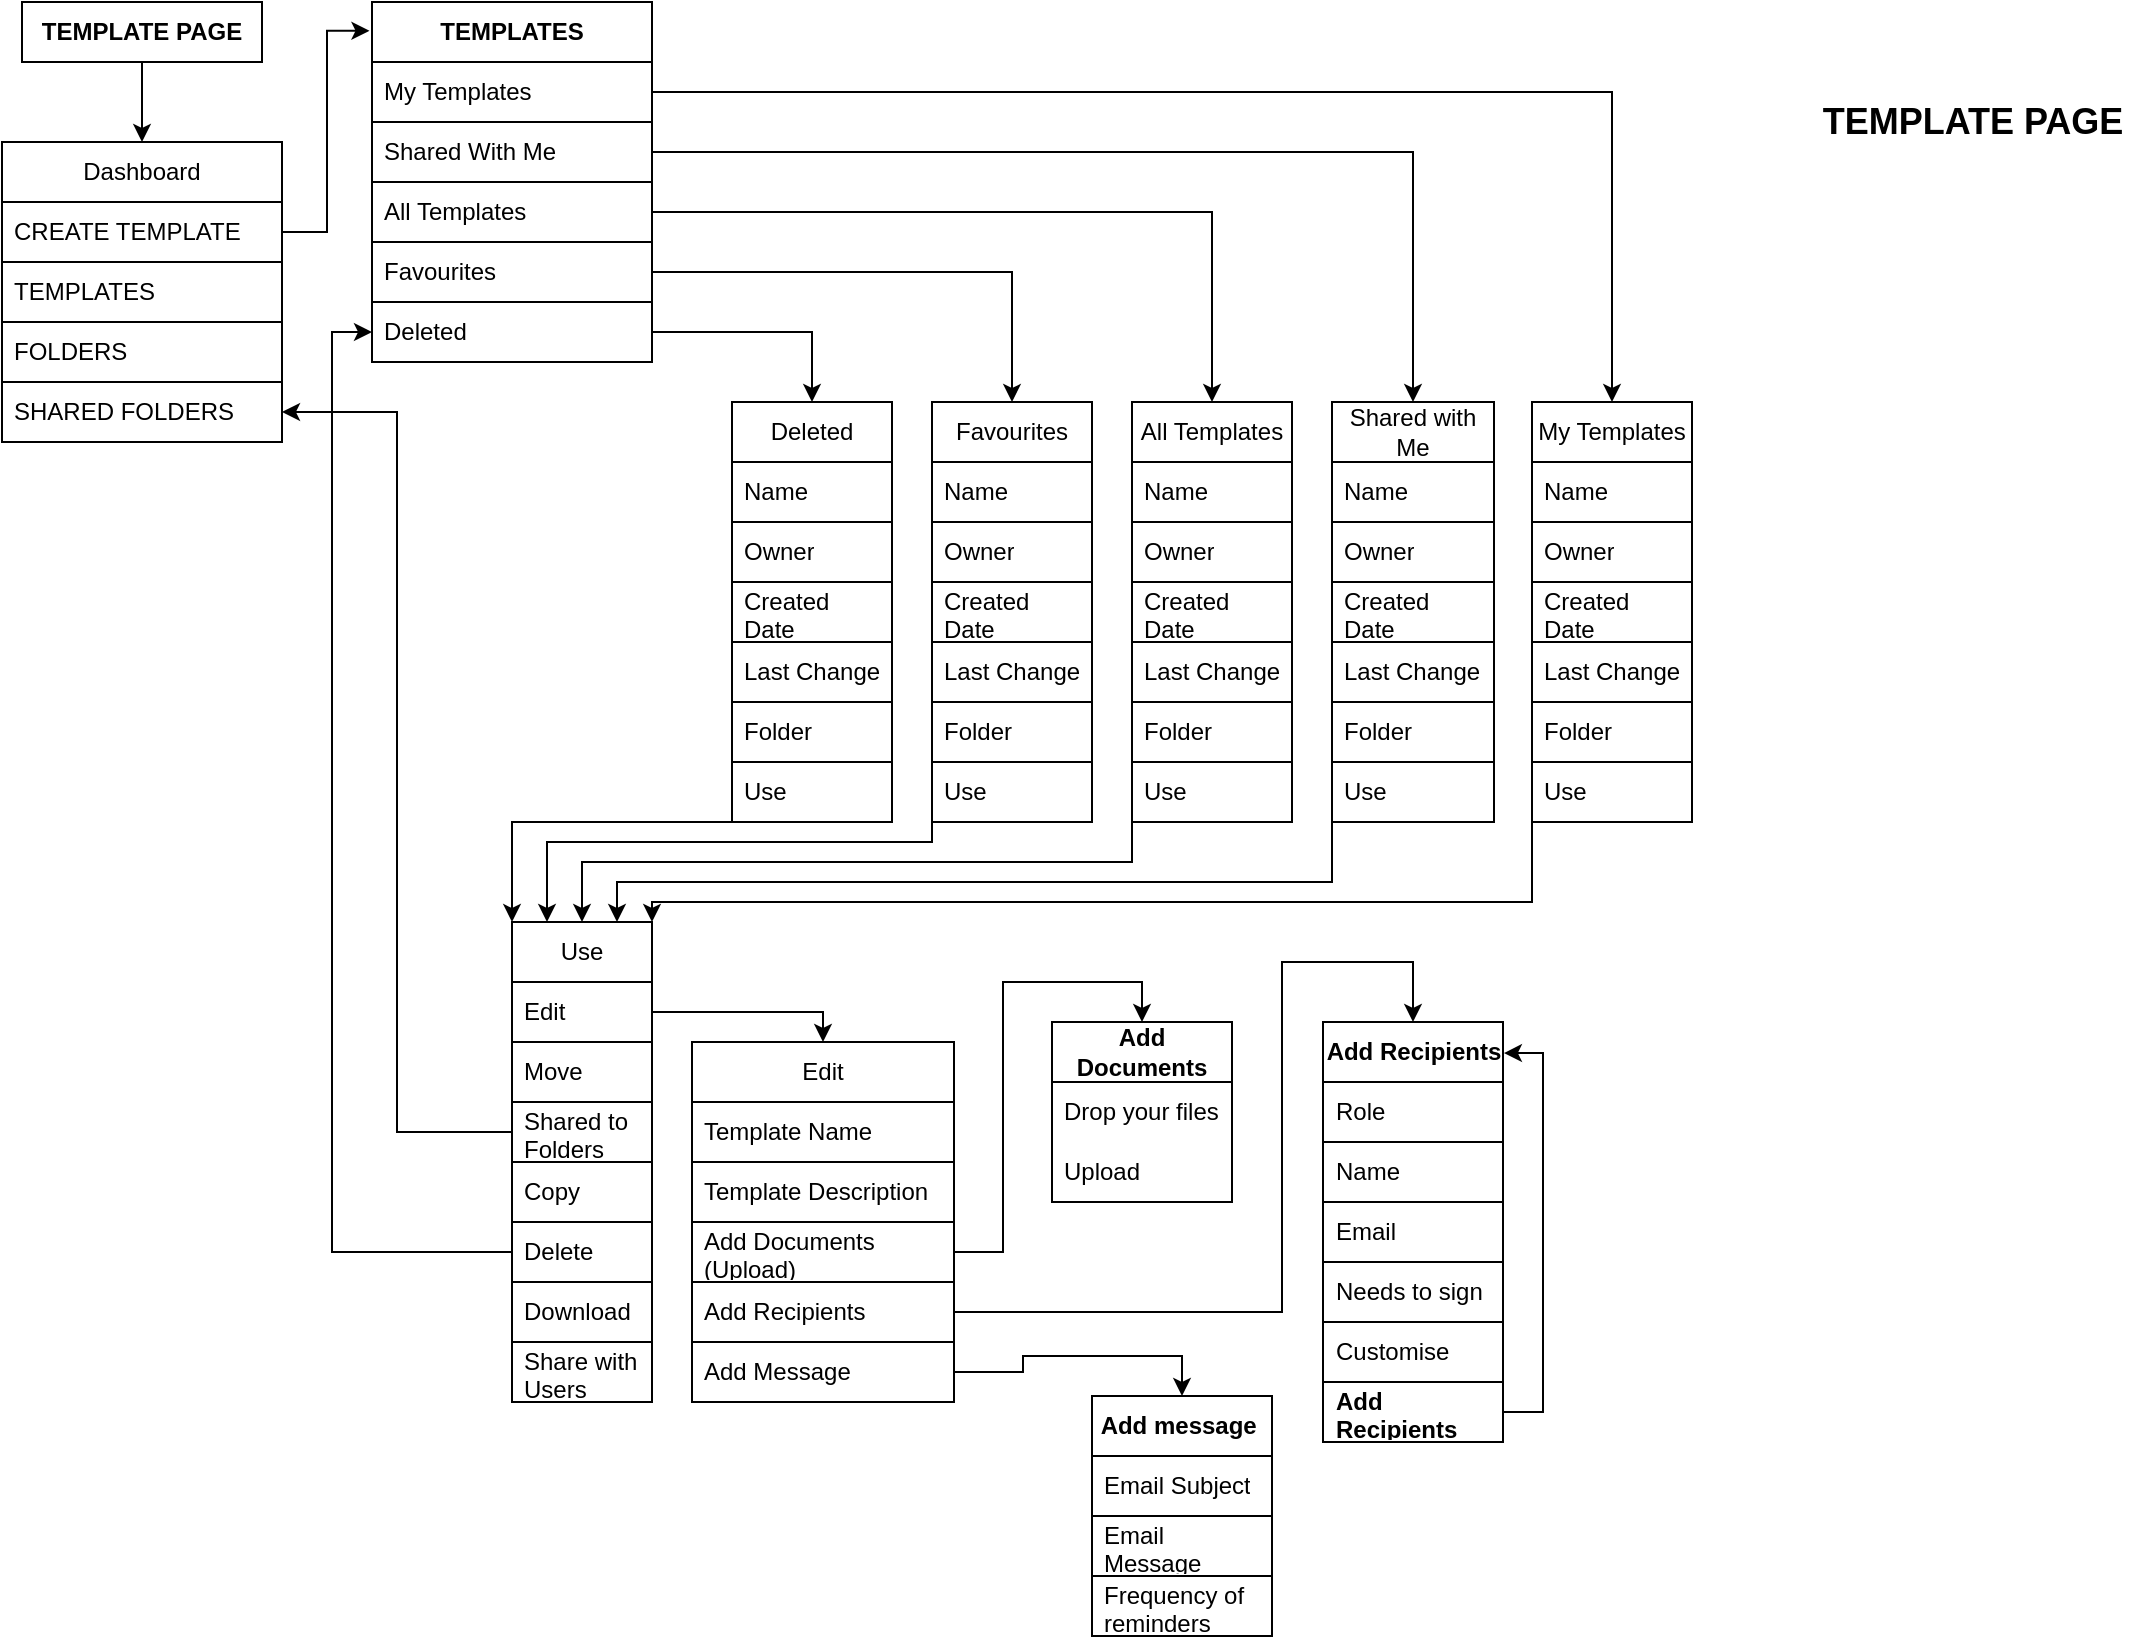 <mxfile version="20.5.3" type="github">
  <diagram id="sp87BE_KRfN6M-lFv6xn" name="Page-1">
    <mxGraphModel dx="868" dy="493" grid="1" gridSize="10" guides="1" tooltips="1" connect="1" arrows="1" fold="1" page="1" pageScale="1" pageWidth="1169" pageHeight="827" math="0" shadow="0">
      <root>
        <mxCell id="0" />
        <mxCell id="1" parent="0" />
        <mxCell id="yjeWw_eDEs8p_PzeUuAK-1" value="Dashboard" style="swimlane;fontStyle=0;childLayout=stackLayout;horizontal=1;startSize=30;horizontalStack=0;resizeParent=1;resizeParentMax=0;resizeLast=0;collapsible=1;marginBottom=0;whiteSpace=wrap;html=1;" parent="1" vertex="1">
          <mxGeometry x="60" y="70" width="140" height="150" as="geometry" />
        </mxCell>
        <mxCell id="yjeWw_eDEs8p_PzeUuAK-2" value="CREATE TEMPLATE" style="text;strokeColor=none;fillColor=none;align=left;verticalAlign=middle;spacingLeft=4;spacingRight=4;overflow=hidden;points=[[0,0.5],[1,0.5]];portConstraint=eastwest;rotatable=0;whiteSpace=wrap;html=1;" parent="yjeWw_eDEs8p_PzeUuAK-1" vertex="1">
          <mxGeometry y="30" width="140" height="30" as="geometry" />
        </mxCell>
        <mxCell id="yjeWw_eDEs8p_PzeUuAK-3" value="TEMPLATES" style="text;strokeColor=default;fillColor=none;align=left;verticalAlign=middle;spacingLeft=4;spacingRight=4;overflow=hidden;points=[[0,0.5],[1,0.5]];portConstraint=eastwest;rotatable=0;whiteSpace=wrap;html=1;" parent="yjeWw_eDEs8p_PzeUuAK-1" vertex="1">
          <mxGeometry y="60" width="140" height="30" as="geometry" />
        </mxCell>
        <mxCell id="yjeWw_eDEs8p_PzeUuAK-4" value="FOLDERS" style="text;strokeColor=default;fillColor=none;align=left;verticalAlign=middle;spacingLeft=4;spacingRight=4;overflow=hidden;points=[[0,0.5],[1,0.5]];portConstraint=eastwest;rotatable=0;whiteSpace=wrap;html=1;" parent="yjeWw_eDEs8p_PzeUuAK-1" vertex="1">
          <mxGeometry y="90" width="140" height="30" as="geometry" />
        </mxCell>
        <mxCell id="yjeWw_eDEs8p_PzeUuAK-6" value="SHARED FOLDERS" style="text;strokeColor=none;fillColor=none;align=left;verticalAlign=middle;spacingLeft=4;spacingRight=4;overflow=hidden;points=[[0,0.5],[1,0.5]];portConstraint=eastwest;rotatable=0;whiteSpace=wrap;html=1;" parent="yjeWw_eDEs8p_PzeUuAK-1" vertex="1">
          <mxGeometry y="120" width="140" height="30" as="geometry" />
        </mxCell>
        <mxCell id="yjeWw_eDEs8p_PzeUuAK-7" style="edgeStyle=orthogonalEdgeStyle;rounded=0;orthogonalLoop=1;jettySize=auto;html=1;exitX=0.5;exitY=1;exitDx=0;exitDy=0;entryX=0.5;entryY=0;entryDx=0;entryDy=0;" parent="1" source="yjeWw_eDEs8p_PzeUuAK-5" target="yjeWw_eDEs8p_PzeUuAK-1" edge="1">
          <mxGeometry relative="1" as="geometry" />
        </mxCell>
        <mxCell id="yjeWw_eDEs8p_PzeUuAK-5" value="&lt;b&gt;TEMPLATE PAGE&lt;/b&gt;" style="rounded=0;whiteSpace=wrap;html=1;" parent="1" vertex="1">
          <mxGeometry x="70" width="120" height="30" as="geometry" />
        </mxCell>
        <mxCell id="yjeWw_eDEs8p_PzeUuAK-12" value="&lt;b&gt;TEMPLATES&lt;/b&gt;" style="swimlane;fontStyle=0;childLayout=stackLayout;horizontal=1;startSize=30;horizontalStack=0;resizeParent=1;resizeParentMax=0;resizeLast=0;collapsible=1;marginBottom=0;whiteSpace=wrap;html=1;strokeColor=default;" parent="1" vertex="1">
          <mxGeometry x="245" width="140" height="180" as="geometry" />
        </mxCell>
        <mxCell id="yjeWw_eDEs8p_PzeUuAK-13" value="My Templates" style="text;strokeColor=none;fillColor=none;align=left;verticalAlign=middle;spacingLeft=4;spacingRight=4;overflow=hidden;points=[[0,0.5],[1,0.5]];portConstraint=eastwest;rotatable=0;whiteSpace=wrap;html=1;" parent="yjeWw_eDEs8p_PzeUuAK-12" vertex="1">
          <mxGeometry y="30" width="140" height="30" as="geometry" />
        </mxCell>
        <mxCell id="yjeWw_eDEs8p_PzeUuAK-14" value="Shared With Me" style="text;strokeColor=default;fillColor=none;align=left;verticalAlign=middle;spacingLeft=4;spacingRight=4;overflow=hidden;points=[[0,0.5],[1,0.5]];portConstraint=eastwest;rotatable=0;whiteSpace=wrap;html=1;" parent="yjeWw_eDEs8p_PzeUuAK-12" vertex="1">
          <mxGeometry y="60" width="140" height="30" as="geometry" />
        </mxCell>
        <mxCell id="yjeWw_eDEs8p_PzeUuAK-15" value="All Templates" style="text;strokeColor=none;fillColor=none;align=left;verticalAlign=middle;spacingLeft=4;spacingRight=4;overflow=hidden;points=[[0,0.5],[1,0.5]];portConstraint=eastwest;rotatable=0;whiteSpace=wrap;html=1;" parent="yjeWw_eDEs8p_PzeUuAK-12" vertex="1">
          <mxGeometry y="90" width="140" height="30" as="geometry" />
        </mxCell>
        <mxCell id="yjeWw_eDEs8p_PzeUuAK-17" value="Favourites" style="text;strokeColor=default;fillColor=none;align=left;verticalAlign=middle;spacingLeft=4;spacingRight=4;overflow=hidden;points=[[0,0.5],[1,0.5]];portConstraint=eastwest;rotatable=0;whiteSpace=wrap;html=1;" parent="yjeWw_eDEs8p_PzeUuAK-12" vertex="1">
          <mxGeometry y="120" width="140" height="30" as="geometry" />
        </mxCell>
        <mxCell id="yjeWw_eDEs8p_PzeUuAK-18" value="Deleted" style="text;strokeColor=none;fillColor=none;align=left;verticalAlign=middle;spacingLeft=4;spacingRight=4;overflow=hidden;points=[[0,0.5],[1,0.5]];portConstraint=eastwest;rotatable=0;whiteSpace=wrap;html=1;" parent="yjeWw_eDEs8p_PzeUuAK-12" vertex="1">
          <mxGeometry y="150" width="140" height="30" as="geometry" />
        </mxCell>
        <mxCell id="yjeWw_eDEs8p_PzeUuAK-20" value="My Templates" style="swimlane;fontStyle=0;childLayout=stackLayout;horizontal=1;startSize=30;horizontalStack=0;resizeParent=1;resizeParentMax=0;resizeLast=0;collapsible=1;marginBottom=0;whiteSpace=wrap;html=1;strokeColor=default;fillColor=none;" parent="1" vertex="1">
          <mxGeometry x="825" y="200" width="80" height="210" as="geometry" />
        </mxCell>
        <mxCell id="yjeWw_eDEs8p_PzeUuAK-21" value="Name" style="text;strokeColor=none;fillColor=none;align=left;verticalAlign=middle;spacingLeft=4;spacingRight=4;overflow=hidden;points=[[0,0.5],[1,0.5]];portConstraint=eastwest;rotatable=0;whiteSpace=wrap;html=1;" parent="yjeWw_eDEs8p_PzeUuAK-20" vertex="1">
          <mxGeometry y="30" width="80" height="30" as="geometry" />
        </mxCell>
        <mxCell id="yjeWw_eDEs8p_PzeUuAK-22" value="Owner" style="text;strokeColor=default;fillColor=none;align=left;verticalAlign=middle;spacingLeft=4;spacingRight=4;overflow=hidden;points=[[0,0.5],[1,0.5]];portConstraint=eastwest;rotatable=0;whiteSpace=wrap;html=1;" parent="yjeWw_eDEs8p_PzeUuAK-20" vertex="1">
          <mxGeometry y="60" width="80" height="30" as="geometry" />
        </mxCell>
        <mxCell id="yjeWw_eDEs8p_PzeUuAK-23" value="Created Date" style="text;strokeColor=none;fillColor=none;align=left;verticalAlign=middle;spacingLeft=4;spacingRight=4;overflow=hidden;points=[[0,0.5],[1,0.5]];portConstraint=eastwest;rotatable=0;whiteSpace=wrap;html=1;" parent="yjeWw_eDEs8p_PzeUuAK-20" vertex="1">
          <mxGeometry y="90" width="80" height="30" as="geometry" />
        </mxCell>
        <mxCell id="yjeWw_eDEs8p_PzeUuAK-28" value="Last Change" style="text;strokeColor=default;fillColor=none;align=left;verticalAlign=middle;spacingLeft=4;spacingRight=4;overflow=hidden;points=[[0,0.5],[1,0.5]];portConstraint=eastwest;rotatable=0;whiteSpace=wrap;html=1;" parent="yjeWw_eDEs8p_PzeUuAK-20" vertex="1">
          <mxGeometry y="120" width="80" height="30" as="geometry" />
        </mxCell>
        <mxCell id="yjeWw_eDEs8p_PzeUuAK-29" value="Folder" style="text;strokeColor=none;fillColor=none;align=left;verticalAlign=middle;spacingLeft=4;spacingRight=4;overflow=hidden;points=[[0,0.5],[1,0.5]];portConstraint=eastwest;rotatable=0;whiteSpace=wrap;html=1;" parent="yjeWw_eDEs8p_PzeUuAK-20" vertex="1">
          <mxGeometry y="150" width="80" height="30" as="geometry" />
        </mxCell>
        <mxCell id="yjeWw_eDEs8p_PzeUuAK-30" value="Use" style="text;strokeColor=default;fillColor=none;align=left;verticalAlign=middle;spacingLeft=4;spacingRight=4;overflow=hidden;points=[[0,0.5],[1,0.5]];portConstraint=eastwest;rotatable=0;whiteSpace=wrap;html=1;" parent="yjeWw_eDEs8p_PzeUuAK-20" vertex="1">
          <mxGeometry y="180" width="80" height="30" as="geometry" />
        </mxCell>
        <mxCell id="yjeWw_eDEs8p_PzeUuAK-24" value="Use" style="swimlane;fontStyle=0;childLayout=stackLayout;horizontal=1;startSize=30;horizontalStack=0;resizeParent=1;resizeParentMax=0;resizeLast=0;collapsible=1;marginBottom=0;whiteSpace=wrap;html=1;strokeColor=default;fillColor=none;" parent="1" vertex="1">
          <mxGeometry x="315" y="460" width="70" height="240" as="geometry" />
        </mxCell>
        <mxCell id="yjeWw_eDEs8p_PzeUuAK-25" value="Edit" style="text;strokeColor=none;fillColor=none;align=left;verticalAlign=middle;spacingLeft=4;spacingRight=4;overflow=hidden;points=[[0,0.5],[1,0.5]];portConstraint=eastwest;rotatable=0;whiteSpace=wrap;html=1;" parent="yjeWw_eDEs8p_PzeUuAK-24" vertex="1">
          <mxGeometry y="30" width="70" height="30" as="geometry" />
        </mxCell>
        <mxCell id="yjeWw_eDEs8p_PzeUuAK-26" value="Move" style="text;strokeColor=default;fillColor=none;align=left;verticalAlign=middle;spacingLeft=4;spacingRight=4;overflow=hidden;points=[[0,0.5],[1,0.5]];portConstraint=eastwest;rotatable=0;whiteSpace=wrap;html=1;" parent="yjeWw_eDEs8p_PzeUuAK-24" vertex="1">
          <mxGeometry y="60" width="70" height="30" as="geometry" />
        </mxCell>
        <mxCell id="yjeWw_eDEs8p_PzeUuAK-27" value="Shared to Folders" style="text;strokeColor=default;fillColor=none;align=left;verticalAlign=middle;spacingLeft=4;spacingRight=4;overflow=hidden;points=[[0,0.5],[1,0.5]];portConstraint=eastwest;rotatable=0;whiteSpace=wrap;html=1;" parent="yjeWw_eDEs8p_PzeUuAK-24" vertex="1">
          <mxGeometry y="90" width="70" height="30" as="geometry" />
        </mxCell>
        <mxCell id="yjeWw_eDEs8p_PzeUuAK-31" value="Copy" style="text;strokeColor=none;fillColor=none;align=left;verticalAlign=middle;spacingLeft=4;spacingRight=4;overflow=hidden;points=[[0,0.5],[1,0.5]];portConstraint=eastwest;rotatable=0;whiteSpace=wrap;html=1;" parent="yjeWw_eDEs8p_PzeUuAK-24" vertex="1">
          <mxGeometry y="120" width="70" height="30" as="geometry" />
        </mxCell>
        <mxCell id="yjeWw_eDEs8p_PzeUuAK-32" value="Delete" style="text;strokeColor=default;fillColor=none;align=left;verticalAlign=middle;spacingLeft=4;spacingRight=4;overflow=hidden;points=[[0,0.5],[1,0.5]];portConstraint=eastwest;rotatable=0;whiteSpace=wrap;html=1;" parent="yjeWw_eDEs8p_PzeUuAK-24" vertex="1">
          <mxGeometry y="150" width="70" height="30" as="geometry" />
        </mxCell>
        <mxCell id="yjeWw_eDEs8p_PzeUuAK-33" value="Download" style="text;strokeColor=default;fillColor=none;align=left;verticalAlign=middle;spacingLeft=4;spacingRight=4;overflow=hidden;points=[[0,0.5],[1,0.5]];portConstraint=eastwest;rotatable=0;whiteSpace=wrap;html=1;" parent="yjeWw_eDEs8p_PzeUuAK-24" vertex="1">
          <mxGeometry y="180" width="70" height="30" as="geometry" />
        </mxCell>
        <mxCell id="yjeWw_eDEs8p_PzeUuAK-34" value="Share with Users" style="text;strokeColor=none;fillColor=none;align=left;verticalAlign=middle;spacingLeft=4;spacingRight=4;overflow=hidden;points=[[0,0.5],[1,0.5]];portConstraint=eastwest;rotatable=0;whiteSpace=wrap;html=1;" parent="yjeWw_eDEs8p_PzeUuAK-24" vertex="1">
          <mxGeometry y="210" width="70" height="30" as="geometry" />
        </mxCell>
        <mxCell id="yjeWw_eDEs8p_PzeUuAK-36" value="Edit" style="swimlane;fontStyle=0;childLayout=stackLayout;horizontal=1;startSize=30;horizontalStack=0;resizeParent=1;resizeParentMax=0;resizeLast=0;collapsible=1;marginBottom=0;whiteSpace=wrap;html=1;strokeColor=default;fillColor=none;" parent="1" vertex="1">
          <mxGeometry x="405" y="520" width="131" height="180" as="geometry" />
        </mxCell>
        <mxCell id="yjeWw_eDEs8p_PzeUuAK-37" value="Template Name" style="text;strokeColor=none;fillColor=none;align=left;verticalAlign=middle;spacingLeft=4;spacingRight=4;overflow=hidden;points=[[0,0.5],[1,0.5]];portConstraint=eastwest;rotatable=0;whiteSpace=wrap;html=1;" parent="yjeWw_eDEs8p_PzeUuAK-36" vertex="1">
          <mxGeometry y="30" width="131" height="30" as="geometry" />
        </mxCell>
        <mxCell id="yjeWw_eDEs8p_PzeUuAK-38" value="Template Description" style="text;strokeColor=default;fillColor=none;align=left;verticalAlign=middle;spacingLeft=4;spacingRight=4;overflow=hidden;points=[[0,0.5],[1,0.5]];portConstraint=eastwest;rotatable=0;whiteSpace=wrap;html=1;" parent="yjeWw_eDEs8p_PzeUuAK-36" vertex="1">
          <mxGeometry y="60" width="131" height="30" as="geometry" />
        </mxCell>
        <mxCell id="yjeWw_eDEs8p_PzeUuAK-39" value="Add Documents (Upload)&amp;nbsp;&lt;br&gt;" style="text;strokeColor=none;fillColor=none;align=left;verticalAlign=middle;spacingLeft=4;spacingRight=4;overflow=hidden;points=[[0,0.5],[1,0.5]];portConstraint=eastwest;rotatable=0;whiteSpace=wrap;html=1;" parent="yjeWw_eDEs8p_PzeUuAK-36" vertex="1">
          <mxGeometry y="90" width="131" height="30" as="geometry" />
        </mxCell>
        <mxCell id="yjeWw_eDEs8p_PzeUuAK-40" value="Add Recipients" style="text;strokeColor=default;fillColor=none;align=left;verticalAlign=middle;spacingLeft=4;spacingRight=4;overflow=hidden;points=[[0,0.5],[1,0.5]];portConstraint=eastwest;rotatable=0;whiteSpace=wrap;html=1;" parent="yjeWw_eDEs8p_PzeUuAK-36" vertex="1">
          <mxGeometry y="120" width="131" height="30" as="geometry" />
        </mxCell>
        <mxCell id="yjeWw_eDEs8p_PzeUuAK-41" value="Add Message" style="text;strokeColor=none;fillColor=none;align=left;verticalAlign=middle;spacingLeft=4;spacingRight=4;overflow=hidden;points=[[0,0.5],[1,0.5]];portConstraint=eastwest;rotatable=0;whiteSpace=wrap;html=1;" parent="yjeWw_eDEs8p_PzeUuAK-36" vertex="1">
          <mxGeometry y="150" width="131" height="30" as="geometry" />
        </mxCell>
        <mxCell id="yjeWw_eDEs8p_PzeUuAK-43" value="&lt;b&gt;Add Documents&lt;/b&gt;" style="swimlane;fontStyle=0;childLayout=stackLayout;horizontal=1;startSize=30;horizontalStack=0;resizeParent=1;resizeParentMax=0;resizeLast=0;collapsible=1;marginBottom=0;whiteSpace=wrap;html=1;strokeColor=default;fillColor=none;" parent="1" vertex="1">
          <mxGeometry x="585" y="510" width="90" height="90" as="geometry" />
        </mxCell>
        <mxCell id="yjeWw_eDEs8p_PzeUuAK-44" value="Drop your files" style="text;strokeColor=none;fillColor=none;align=left;verticalAlign=middle;spacingLeft=4;spacingRight=4;overflow=hidden;points=[[0,0.5],[1,0.5]];portConstraint=eastwest;rotatable=0;whiteSpace=wrap;html=1;" parent="yjeWw_eDEs8p_PzeUuAK-43" vertex="1">
          <mxGeometry y="30" width="90" height="30" as="geometry" />
        </mxCell>
        <mxCell id="yjeWw_eDEs8p_PzeUuAK-45" value="Upload" style="text;strokeColor=none;fillColor=none;align=left;verticalAlign=middle;spacingLeft=4;spacingRight=4;overflow=hidden;points=[[0,0.5],[1,0.5]];portConstraint=eastwest;rotatable=0;whiteSpace=wrap;html=1;" parent="yjeWw_eDEs8p_PzeUuAK-43" vertex="1">
          <mxGeometry y="60" width="90" height="30" as="geometry" />
        </mxCell>
        <mxCell id="yjeWw_eDEs8p_PzeUuAK-47" value="&lt;b&gt;Add Recipients&lt;/b&gt;" style="swimlane;fontStyle=0;childLayout=stackLayout;horizontal=1;startSize=30;horizontalStack=0;resizeParent=1;resizeParentMax=0;resizeLast=0;collapsible=1;marginBottom=0;whiteSpace=wrap;html=1;strokeColor=default;fillColor=none;" parent="1" vertex="1">
          <mxGeometry x="720.5" y="510" width="90" height="210" as="geometry" />
        </mxCell>
        <mxCell id="yjeWw_eDEs8p_PzeUuAK-48" value="Role" style="text;strokeColor=none;fillColor=none;align=left;verticalAlign=middle;spacingLeft=4;spacingRight=4;overflow=hidden;points=[[0,0.5],[1,0.5]];portConstraint=eastwest;rotatable=0;whiteSpace=wrap;html=1;" parent="yjeWw_eDEs8p_PzeUuAK-47" vertex="1">
          <mxGeometry y="30" width="90" height="30" as="geometry" />
        </mxCell>
        <mxCell id="yjeWw_eDEs8p_PzeUuAK-49" value="Name" style="text;strokeColor=default;fillColor=none;align=left;verticalAlign=middle;spacingLeft=4;spacingRight=4;overflow=hidden;points=[[0,0.5],[1,0.5]];portConstraint=eastwest;rotatable=0;whiteSpace=wrap;html=1;" parent="yjeWw_eDEs8p_PzeUuAK-47" vertex="1">
          <mxGeometry y="60" width="90" height="30" as="geometry" />
        </mxCell>
        <mxCell id="yjeWw_eDEs8p_PzeUuAK-50" value="Email" style="text;strokeColor=none;fillColor=none;align=left;verticalAlign=middle;spacingLeft=4;spacingRight=4;overflow=hidden;points=[[0,0.5],[1,0.5]];portConstraint=eastwest;rotatable=0;whiteSpace=wrap;html=1;" parent="yjeWw_eDEs8p_PzeUuAK-47" vertex="1">
          <mxGeometry y="90" width="90" height="30" as="geometry" />
        </mxCell>
        <mxCell id="yjeWw_eDEs8p_PzeUuAK-51" value="Needs to sign" style="text;strokeColor=default;fillColor=none;align=left;verticalAlign=middle;spacingLeft=4;spacingRight=4;overflow=hidden;points=[[0,0.5],[1,0.5]];portConstraint=eastwest;rotatable=0;whiteSpace=wrap;html=1;" parent="yjeWw_eDEs8p_PzeUuAK-47" vertex="1">
          <mxGeometry y="120" width="90" height="30" as="geometry" />
        </mxCell>
        <mxCell id="yjeWw_eDEs8p_PzeUuAK-52" value="Customise" style="text;strokeColor=default;fillColor=none;align=left;verticalAlign=middle;spacingLeft=4;spacingRight=4;overflow=hidden;points=[[0,0.5],[1,0.5]];portConstraint=eastwest;rotatable=0;whiteSpace=wrap;html=1;" parent="yjeWw_eDEs8p_PzeUuAK-47" vertex="1">
          <mxGeometry y="150" width="90" height="30" as="geometry" />
        </mxCell>
        <mxCell id="yjeWw_eDEs8p_PzeUuAK-71" style="edgeStyle=orthogonalEdgeStyle;rounded=0;orthogonalLoop=1;jettySize=auto;html=1;exitX=1;exitY=0.5;exitDx=0;exitDy=0;entryX=1.005;entryY=0.074;entryDx=0;entryDy=0;entryPerimeter=0;" parent="yjeWw_eDEs8p_PzeUuAK-47" source="yjeWw_eDEs8p_PzeUuAK-53" target="yjeWw_eDEs8p_PzeUuAK-47" edge="1">
          <mxGeometry relative="1" as="geometry" />
        </mxCell>
        <mxCell id="yjeWw_eDEs8p_PzeUuAK-53" value="&lt;b&gt;Add Recipients (Dublicate)&lt;/b&gt;" style="text;strokeColor=none;fillColor=none;align=left;verticalAlign=middle;spacingLeft=4;spacingRight=4;overflow=hidden;points=[[0,0.5],[1,0.5]];portConstraint=eastwest;rotatable=0;whiteSpace=wrap;html=1;" parent="yjeWw_eDEs8p_PzeUuAK-47" vertex="1">
          <mxGeometry y="180" width="90" height="30" as="geometry" />
        </mxCell>
        <mxCell id="yjeWw_eDEs8p_PzeUuAK-56" value="&lt;b&gt;Add message&amp;nbsp;&lt;/b&gt;" style="swimlane;fontStyle=0;childLayout=stackLayout;horizontal=1;startSize=30;horizontalStack=0;resizeParent=1;resizeParentMax=0;resizeLast=0;collapsible=1;marginBottom=0;whiteSpace=wrap;html=1;strokeColor=default;fillColor=none;" parent="1" vertex="1">
          <mxGeometry x="605" y="697" width="90" height="120" as="geometry" />
        </mxCell>
        <mxCell id="yjeWw_eDEs8p_PzeUuAK-57" value="Email Subject" style="text;strokeColor=none;fillColor=none;align=left;verticalAlign=middle;spacingLeft=4;spacingRight=4;overflow=hidden;points=[[0,0.5],[1,0.5]];portConstraint=eastwest;rotatable=0;whiteSpace=wrap;html=1;" parent="yjeWw_eDEs8p_PzeUuAK-56" vertex="1">
          <mxGeometry y="30" width="90" height="30" as="geometry" />
        </mxCell>
        <mxCell id="yjeWw_eDEs8p_PzeUuAK-58" value="Email Message" style="text;strokeColor=default;fillColor=none;align=left;verticalAlign=middle;spacingLeft=4;spacingRight=4;overflow=hidden;points=[[0,0.5],[1,0.5]];portConstraint=eastwest;rotatable=0;whiteSpace=wrap;html=1;" parent="yjeWw_eDEs8p_PzeUuAK-56" vertex="1">
          <mxGeometry y="60" width="90" height="30" as="geometry" />
        </mxCell>
        <mxCell id="yjeWw_eDEs8p_PzeUuAK-59" value="Frequency of reminders" style="text;strokeColor=none;fillColor=none;align=left;verticalAlign=middle;spacingLeft=4;spacingRight=4;overflow=hidden;points=[[0,0.5],[1,0.5]];portConstraint=eastwest;rotatable=0;whiteSpace=wrap;html=1;" parent="yjeWw_eDEs8p_PzeUuAK-56" vertex="1">
          <mxGeometry y="90" width="90" height="30" as="geometry" />
        </mxCell>
        <mxCell id="yjeWw_eDEs8p_PzeUuAK-72" style="edgeStyle=orthogonalEdgeStyle;rounded=0;orthogonalLoop=1;jettySize=auto;html=1;exitX=1;exitY=0.5;exitDx=0;exitDy=0;entryX=0.5;entryY=0;entryDx=0;entryDy=0;" parent="1" source="yjeWw_eDEs8p_PzeUuAK-13" target="yjeWw_eDEs8p_PzeUuAK-20" edge="1">
          <mxGeometry relative="1" as="geometry" />
        </mxCell>
        <mxCell id="yjeWw_eDEs8p_PzeUuAK-74" style="edgeStyle=orthogonalEdgeStyle;rounded=0;orthogonalLoop=1;jettySize=auto;html=1;exitX=0;exitY=0.5;exitDx=0;exitDy=0;entryX=1;entryY=0.5;entryDx=0;entryDy=0;" parent="1" source="yjeWw_eDEs8p_PzeUuAK-27" target="yjeWw_eDEs8p_PzeUuAK-6" edge="1">
          <mxGeometry relative="1" as="geometry" />
        </mxCell>
        <mxCell id="yjeWw_eDEs8p_PzeUuAK-75" value="Favourites" style="swimlane;fontStyle=0;childLayout=stackLayout;horizontal=1;startSize=30;horizontalStack=0;resizeParent=1;resizeParentMax=0;resizeLast=0;collapsible=1;marginBottom=0;whiteSpace=wrap;html=1;strokeColor=default;fillColor=none;" parent="1" vertex="1">
          <mxGeometry x="525" y="200" width="80" height="210" as="geometry" />
        </mxCell>
        <mxCell id="yjeWw_eDEs8p_PzeUuAK-76" value="Name" style="text;strokeColor=none;fillColor=none;align=left;verticalAlign=middle;spacingLeft=4;spacingRight=4;overflow=hidden;points=[[0,0.5],[1,0.5]];portConstraint=eastwest;rotatable=0;whiteSpace=wrap;html=1;" parent="yjeWw_eDEs8p_PzeUuAK-75" vertex="1">
          <mxGeometry y="30" width="80" height="30" as="geometry" />
        </mxCell>
        <mxCell id="yjeWw_eDEs8p_PzeUuAK-77" value="Owner" style="text;strokeColor=default;fillColor=none;align=left;verticalAlign=middle;spacingLeft=4;spacingRight=4;overflow=hidden;points=[[0,0.5],[1,0.5]];portConstraint=eastwest;rotatable=0;whiteSpace=wrap;html=1;" parent="yjeWw_eDEs8p_PzeUuAK-75" vertex="1">
          <mxGeometry y="60" width="80" height="30" as="geometry" />
        </mxCell>
        <mxCell id="yjeWw_eDEs8p_PzeUuAK-78" value="Created Date" style="text;strokeColor=none;fillColor=none;align=left;verticalAlign=middle;spacingLeft=4;spacingRight=4;overflow=hidden;points=[[0,0.5],[1,0.5]];portConstraint=eastwest;rotatable=0;whiteSpace=wrap;html=1;" parent="yjeWw_eDEs8p_PzeUuAK-75" vertex="1">
          <mxGeometry y="90" width="80" height="30" as="geometry" />
        </mxCell>
        <mxCell id="yjeWw_eDEs8p_PzeUuAK-79" value="Last Change" style="text;strokeColor=default;fillColor=none;align=left;verticalAlign=middle;spacingLeft=4;spacingRight=4;overflow=hidden;points=[[0,0.5],[1,0.5]];portConstraint=eastwest;rotatable=0;whiteSpace=wrap;html=1;" parent="yjeWw_eDEs8p_PzeUuAK-75" vertex="1">
          <mxGeometry y="120" width="80" height="30" as="geometry" />
        </mxCell>
        <mxCell id="yjeWw_eDEs8p_PzeUuAK-80" value="Folder" style="text;strokeColor=none;fillColor=none;align=left;verticalAlign=middle;spacingLeft=4;spacingRight=4;overflow=hidden;points=[[0,0.5],[1,0.5]];portConstraint=eastwest;rotatable=0;whiteSpace=wrap;html=1;" parent="yjeWw_eDEs8p_PzeUuAK-75" vertex="1">
          <mxGeometry y="150" width="80" height="30" as="geometry" />
        </mxCell>
        <mxCell id="yjeWw_eDEs8p_PzeUuAK-81" value="Use" style="text;strokeColor=default;fillColor=none;align=left;verticalAlign=middle;spacingLeft=4;spacingRight=4;overflow=hidden;points=[[0,0.5],[1,0.5]];portConstraint=eastwest;rotatable=0;whiteSpace=wrap;html=1;" parent="yjeWw_eDEs8p_PzeUuAK-75" vertex="1">
          <mxGeometry y="180" width="80" height="30" as="geometry" />
        </mxCell>
        <mxCell id="yjeWw_eDEs8p_PzeUuAK-82" value="All Templates" style="swimlane;fontStyle=0;childLayout=stackLayout;horizontal=1;startSize=30;horizontalStack=0;resizeParent=1;resizeParentMax=0;resizeLast=0;collapsible=1;marginBottom=0;whiteSpace=wrap;html=1;strokeColor=default;fillColor=none;" parent="1" vertex="1">
          <mxGeometry x="625" y="200" width="80" height="210" as="geometry" />
        </mxCell>
        <mxCell id="yjeWw_eDEs8p_PzeUuAK-83" value="Name" style="text;strokeColor=none;fillColor=none;align=left;verticalAlign=middle;spacingLeft=4;spacingRight=4;overflow=hidden;points=[[0,0.5],[1,0.5]];portConstraint=eastwest;rotatable=0;whiteSpace=wrap;html=1;" parent="yjeWw_eDEs8p_PzeUuAK-82" vertex="1">
          <mxGeometry y="30" width="80" height="30" as="geometry" />
        </mxCell>
        <mxCell id="yjeWw_eDEs8p_PzeUuAK-84" value="Owner" style="text;strokeColor=default;fillColor=none;align=left;verticalAlign=middle;spacingLeft=4;spacingRight=4;overflow=hidden;points=[[0,0.5],[1,0.5]];portConstraint=eastwest;rotatable=0;whiteSpace=wrap;html=1;" parent="yjeWw_eDEs8p_PzeUuAK-82" vertex="1">
          <mxGeometry y="60" width="80" height="30" as="geometry" />
        </mxCell>
        <mxCell id="yjeWw_eDEs8p_PzeUuAK-85" value="Created Date" style="text;strokeColor=none;fillColor=none;align=left;verticalAlign=middle;spacingLeft=4;spacingRight=4;overflow=hidden;points=[[0,0.5],[1,0.5]];portConstraint=eastwest;rotatable=0;whiteSpace=wrap;html=1;" parent="yjeWw_eDEs8p_PzeUuAK-82" vertex="1">
          <mxGeometry y="90" width="80" height="30" as="geometry" />
        </mxCell>
        <mxCell id="yjeWw_eDEs8p_PzeUuAK-86" value="Last Change" style="text;strokeColor=default;fillColor=none;align=left;verticalAlign=middle;spacingLeft=4;spacingRight=4;overflow=hidden;points=[[0,0.5],[1,0.5]];portConstraint=eastwest;rotatable=0;whiteSpace=wrap;html=1;" parent="yjeWw_eDEs8p_PzeUuAK-82" vertex="1">
          <mxGeometry y="120" width="80" height="30" as="geometry" />
        </mxCell>
        <mxCell id="yjeWw_eDEs8p_PzeUuAK-87" value="Folder" style="text;strokeColor=none;fillColor=none;align=left;verticalAlign=middle;spacingLeft=4;spacingRight=4;overflow=hidden;points=[[0,0.5],[1,0.5]];portConstraint=eastwest;rotatable=0;whiteSpace=wrap;html=1;" parent="yjeWw_eDEs8p_PzeUuAK-82" vertex="1">
          <mxGeometry y="150" width="80" height="30" as="geometry" />
        </mxCell>
        <mxCell id="yjeWw_eDEs8p_PzeUuAK-88" value="Use" style="text;strokeColor=default;fillColor=none;align=left;verticalAlign=middle;spacingLeft=4;spacingRight=4;overflow=hidden;points=[[0,0.5],[1,0.5]];portConstraint=eastwest;rotatable=0;whiteSpace=wrap;html=1;" parent="yjeWw_eDEs8p_PzeUuAK-82" vertex="1">
          <mxGeometry y="180" width="80" height="30" as="geometry" />
        </mxCell>
        <mxCell id="yjeWw_eDEs8p_PzeUuAK-89" value="Deleted" style="swimlane;fontStyle=0;childLayout=stackLayout;horizontal=1;startSize=30;horizontalStack=0;resizeParent=1;resizeParentMax=0;resizeLast=0;collapsible=1;marginBottom=0;whiteSpace=wrap;html=1;strokeColor=default;fillColor=none;" parent="1" vertex="1">
          <mxGeometry x="425" y="200" width="80" height="210" as="geometry" />
        </mxCell>
        <mxCell id="yjeWw_eDEs8p_PzeUuAK-90" value="Name" style="text;strokeColor=none;fillColor=none;align=left;verticalAlign=middle;spacingLeft=4;spacingRight=4;overflow=hidden;points=[[0,0.5],[1,0.5]];portConstraint=eastwest;rotatable=0;whiteSpace=wrap;html=1;" parent="yjeWw_eDEs8p_PzeUuAK-89" vertex="1">
          <mxGeometry y="30" width="80" height="30" as="geometry" />
        </mxCell>
        <mxCell id="yjeWw_eDEs8p_PzeUuAK-91" value="Owner" style="text;strokeColor=default;fillColor=none;align=left;verticalAlign=middle;spacingLeft=4;spacingRight=4;overflow=hidden;points=[[0,0.5],[1,0.5]];portConstraint=eastwest;rotatable=0;whiteSpace=wrap;html=1;" parent="yjeWw_eDEs8p_PzeUuAK-89" vertex="1">
          <mxGeometry y="60" width="80" height="30" as="geometry" />
        </mxCell>
        <mxCell id="yjeWw_eDEs8p_PzeUuAK-92" value="Created Date" style="text;strokeColor=none;fillColor=none;align=left;verticalAlign=middle;spacingLeft=4;spacingRight=4;overflow=hidden;points=[[0,0.5],[1,0.5]];portConstraint=eastwest;rotatable=0;whiteSpace=wrap;html=1;" parent="yjeWw_eDEs8p_PzeUuAK-89" vertex="1">
          <mxGeometry y="90" width="80" height="30" as="geometry" />
        </mxCell>
        <mxCell id="yjeWw_eDEs8p_PzeUuAK-93" value="Last Change" style="text;strokeColor=default;fillColor=none;align=left;verticalAlign=middle;spacingLeft=4;spacingRight=4;overflow=hidden;points=[[0,0.5],[1,0.5]];portConstraint=eastwest;rotatable=0;whiteSpace=wrap;html=1;" parent="yjeWw_eDEs8p_PzeUuAK-89" vertex="1">
          <mxGeometry y="120" width="80" height="30" as="geometry" />
        </mxCell>
        <mxCell id="yjeWw_eDEs8p_PzeUuAK-94" value="Folder" style="text;strokeColor=none;fillColor=none;align=left;verticalAlign=middle;spacingLeft=4;spacingRight=4;overflow=hidden;points=[[0,0.5],[1,0.5]];portConstraint=eastwest;rotatable=0;whiteSpace=wrap;html=1;" parent="yjeWw_eDEs8p_PzeUuAK-89" vertex="1">
          <mxGeometry y="150" width="80" height="30" as="geometry" />
        </mxCell>
        <mxCell id="yjeWw_eDEs8p_PzeUuAK-95" value="Use" style="text;strokeColor=default;fillColor=none;align=left;verticalAlign=middle;spacingLeft=4;spacingRight=4;overflow=hidden;points=[[0,0.5],[1,0.5]];portConstraint=eastwest;rotatable=0;whiteSpace=wrap;html=1;" parent="yjeWw_eDEs8p_PzeUuAK-89" vertex="1">
          <mxGeometry y="180" width="80" height="30" as="geometry" />
        </mxCell>
        <mxCell id="yjeWw_eDEs8p_PzeUuAK-97" style="edgeStyle=orthogonalEdgeStyle;rounded=0;orthogonalLoop=1;jettySize=auto;html=1;exitX=1;exitY=0.5;exitDx=0;exitDy=0;" parent="1" source="yjeWw_eDEs8p_PzeUuAK-18" target="yjeWw_eDEs8p_PzeUuAK-89" edge="1">
          <mxGeometry relative="1" as="geometry" />
        </mxCell>
        <mxCell id="yjeWw_eDEs8p_PzeUuAK-98" style="edgeStyle=orthogonalEdgeStyle;rounded=0;orthogonalLoop=1;jettySize=auto;html=1;exitX=1;exitY=0.5;exitDx=0;exitDy=0;" parent="1" source="yjeWw_eDEs8p_PzeUuAK-17" target="yjeWw_eDEs8p_PzeUuAK-75" edge="1">
          <mxGeometry relative="1" as="geometry" />
        </mxCell>
        <mxCell id="yjeWw_eDEs8p_PzeUuAK-99" style="edgeStyle=orthogonalEdgeStyle;rounded=0;orthogonalLoop=1;jettySize=auto;html=1;exitX=1;exitY=0.5;exitDx=0;exitDy=0;" parent="1" source="yjeWw_eDEs8p_PzeUuAK-15" target="yjeWw_eDEs8p_PzeUuAK-82" edge="1">
          <mxGeometry relative="1" as="geometry" />
        </mxCell>
        <mxCell id="yjeWw_eDEs8p_PzeUuAK-100" value="Shared with Me" style="swimlane;fontStyle=0;childLayout=stackLayout;horizontal=1;startSize=30;horizontalStack=0;resizeParent=1;resizeParentMax=0;resizeLast=0;collapsible=1;marginBottom=0;whiteSpace=wrap;html=1;strokeColor=default;fillColor=none;" parent="1" vertex="1">
          <mxGeometry x="725" y="200" width="81" height="210" as="geometry" />
        </mxCell>
        <mxCell id="yjeWw_eDEs8p_PzeUuAK-101" value="Name" style="text;strokeColor=none;fillColor=none;align=left;verticalAlign=middle;spacingLeft=4;spacingRight=4;overflow=hidden;points=[[0,0.5],[1,0.5]];portConstraint=eastwest;rotatable=0;whiteSpace=wrap;html=1;" parent="yjeWw_eDEs8p_PzeUuAK-100" vertex="1">
          <mxGeometry y="30" width="81" height="30" as="geometry" />
        </mxCell>
        <mxCell id="yjeWw_eDEs8p_PzeUuAK-102" value="Owner" style="text;strokeColor=default;fillColor=none;align=left;verticalAlign=middle;spacingLeft=4;spacingRight=4;overflow=hidden;points=[[0,0.5],[1,0.5]];portConstraint=eastwest;rotatable=0;whiteSpace=wrap;html=1;" parent="yjeWw_eDEs8p_PzeUuAK-100" vertex="1">
          <mxGeometry y="60" width="81" height="30" as="geometry" />
        </mxCell>
        <mxCell id="yjeWw_eDEs8p_PzeUuAK-103" value="Created Date" style="text;strokeColor=none;fillColor=none;align=left;verticalAlign=middle;spacingLeft=4;spacingRight=4;overflow=hidden;points=[[0,0.5],[1,0.5]];portConstraint=eastwest;rotatable=0;whiteSpace=wrap;html=1;" parent="yjeWw_eDEs8p_PzeUuAK-100" vertex="1">
          <mxGeometry y="90" width="81" height="30" as="geometry" />
        </mxCell>
        <mxCell id="yjeWw_eDEs8p_PzeUuAK-104" value="Last Change" style="text;strokeColor=default;fillColor=none;align=left;verticalAlign=middle;spacingLeft=4;spacingRight=4;overflow=hidden;points=[[0,0.5],[1,0.5]];portConstraint=eastwest;rotatable=0;whiteSpace=wrap;html=1;" parent="yjeWw_eDEs8p_PzeUuAK-100" vertex="1">
          <mxGeometry y="120" width="81" height="30" as="geometry" />
        </mxCell>
        <mxCell id="yjeWw_eDEs8p_PzeUuAK-105" value="Folder" style="text;strokeColor=none;fillColor=none;align=left;verticalAlign=middle;spacingLeft=4;spacingRight=4;overflow=hidden;points=[[0,0.5],[1,0.5]];portConstraint=eastwest;rotatable=0;whiteSpace=wrap;html=1;" parent="yjeWw_eDEs8p_PzeUuAK-100" vertex="1">
          <mxGeometry y="150" width="81" height="30" as="geometry" />
        </mxCell>
        <mxCell id="yjeWw_eDEs8p_PzeUuAK-106" value="Use" style="text;strokeColor=default;fillColor=none;align=left;verticalAlign=middle;spacingLeft=4;spacingRight=4;overflow=hidden;points=[[0,0.5],[1,0.5]];portConstraint=eastwest;rotatable=0;whiteSpace=wrap;html=1;" parent="yjeWw_eDEs8p_PzeUuAK-100" vertex="1">
          <mxGeometry y="180" width="81" height="30" as="geometry" />
        </mxCell>
        <mxCell id="yjeWw_eDEs8p_PzeUuAK-107" style="edgeStyle=orthogonalEdgeStyle;rounded=0;orthogonalLoop=1;jettySize=auto;html=1;exitX=1;exitY=0.5;exitDx=0;exitDy=0;" parent="1" source="yjeWw_eDEs8p_PzeUuAK-14" target="yjeWw_eDEs8p_PzeUuAK-100" edge="1">
          <mxGeometry relative="1" as="geometry" />
        </mxCell>
        <mxCell id="yjeWw_eDEs8p_PzeUuAK-108" style="edgeStyle=orthogonalEdgeStyle;rounded=0;orthogonalLoop=1;jettySize=auto;html=1;exitX=0;exitY=0.5;exitDx=0;exitDy=0;entryX=0;entryY=0.5;entryDx=0;entryDy=0;" parent="1" source="yjeWw_eDEs8p_PzeUuAK-32" target="yjeWw_eDEs8p_PzeUuAK-18" edge="1">
          <mxGeometry relative="1" as="geometry" />
        </mxCell>
        <mxCell id="yjeWw_eDEs8p_PzeUuAK-109" style="edgeStyle=orthogonalEdgeStyle;rounded=0;orthogonalLoop=1;jettySize=auto;html=1;exitX=0;exitY=0.5;exitDx=0;exitDy=0;entryX=0;entryY=0;entryDx=0;entryDy=0;" parent="1" source="yjeWw_eDEs8p_PzeUuAK-95" target="yjeWw_eDEs8p_PzeUuAK-24" edge="1">
          <mxGeometry relative="1" as="geometry">
            <Array as="points">
              <mxPoint x="425" y="410" />
              <mxPoint x="315" y="410" />
            </Array>
          </mxGeometry>
        </mxCell>
        <mxCell id="yjeWw_eDEs8p_PzeUuAK-110" style="edgeStyle=orthogonalEdgeStyle;rounded=0;orthogonalLoop=1;jettySize=auto;html=1;exitX=0;exitY=0.5;exitDx=0;exitDy=0;entryX=0.25;entryY=0;entryDx=0;entryDy=0;" parent="1" source="yjeWw_eDEs8p_PzeUuAK-81" target="yjeWw_eDEs8p_PzeUuAK-24" edge="1">
          <mxGeometry relative="1" as="geometry">
            <Array as="points">
              <mxPoint x="525" y="420" />
              <mxPoint x="332" y="420" />
            </Array>
          </mxGeometry>
        </mxCell>
        <mxCell id="yjeWw_eDEs8p_PzeUuAK-111" style="edgeStyle=orthogonalEdgeStyle;rounded=0;orthogonalLoop=1;jettySize=auto;html=1;exitX=0;exitY=0.5;exitDx=0;exitDy=0;" parent="1" source="yjeWw_eDEs8p_PzeUuAK-88" target="yjeWw_eDEs8p_PzeUuAK-24" edge="1">
          <mxGeometry relative="1" as="geometry">
            <Array as="points">
              <mxPoint x="625" y="430" />
              <mxPoint x="350" y="430" />
            </Array>
          </mxGeometry>
        </mxCell>
        <mxCell id="yjeWw_eDEs8p_PzeUuAK-112" style="edgeStyle=orthogonalEdgeStyle;rounded=0;orthogonalLoop=1;jettySize=auto;html=1;exitX=0;exitY=0.5;exitDx=0;exitDy=0;entryX=0.75;entryY=0;entryDx=0;entryDy=0;" parent="1" source="yjeWw_eDEs8p_PzeUuAK-106" target="yjeWw_eDEs8p_PzeUuAK-24" edge="1">
          <mxGeometry relative="1" as="geometry">
            <Array as="points">
              <mxPoint x="725" y="440" />
              <mxPoint x="368" y="440" />
            </Array>
          </mxGeometry>
        </mxCell>
        <mxCell id="yjeWw_eDEs8p_PzeUuAK-113" style="edgeStyle=orthogonalEdgeStyle;rounded=0;orthogonalLoop=1;jettySize=auto;html=1;exitX=0;exitY=0.5;exitDx=0;exitDy=0;entryX=1;entryY=0;entryDx=0;entryDy=0;" parent="1" source="yjeWw_eDEs8p_PzeUuAK-30" target="yjeWw_eDEs8p_PzeUuAK-24" edge="1">
          <mxGeometry relative="1" as="geometry">
            <Array as="points">
              <mxPoint x="825" y="450" />
              <mxPoint x="385" y="450" />
            </Array>
          </mxGeometry>
        </mxCell>
        <mxCell id="yjeWw_eDEs8p_PzeUuAK-115" style="edgeStyle=orthogonalEdgeStyle;rounded=0;orthogonalLoop=1;jettySize=auto;html=1;exitX=1;exitY=0.5;exitDx=0;exitDy=0;entryX=0.5;entryY=0;entryDx=0;entryDy=0;" parent="1" source="yjeWw_eDEs8p_PzeUuAK-25" target="yjeWw_eDEs8p_PzeUuAK-36" edge="1">
          <mxGeometry relative="1" as="geometry">
            <Array as="points">
              <mxPoint x="471" y="505" />
            </Array>
          </mxGeometry>
        </mxCell>
        <mxCell id="yjeWw_eDEs8p_PzeUuAK-118" style="edgeStyle=orthogonalEdgeStyle;rounded=0;orthogonalLoop=1;jettySize=auto;html=1;exitX=1;exitY=0.5;exitDx=0;exitDy=0;entryX=-0.009;entryY=0.08;entryDx=0;entryDy=0;entryPerimeter=0;" parent="1" source="yjeWw_eDEs8p_PzeUuAK-2" target="yjeWw_eDEs8p_PzeUuAK-12" edge="1">
          <mxGeometry relative="1" as="geometry" />
        </mxCell>
        <mxCell id="yjeWw_eDEs8p_PzeUuAK-143" style="edgeStyle=orthogonalEdgeStyle;rounded=0;orthogonalLoop=1;jettySize=auto;html=1;exitX=1;exitY=0.5;exitDx=0;exitDy=0;entryX=0.5;entryY=0;entryDx=0;entryDy=0;" parent="1" source="yjeWw_eDEs8p_PzeUuAK-39" target="yjeWw_eDEs8p_PzeUuAK-43" edge="1">
          <mxGeometry relative="1" as="geometry" />
        </mxCell>
        <mxCell id="yjeWw_eDEs8p_PzeUuAK-145" style="edgeStyle=orthogonalEdgeStyle;rounded=0;orthogonalLoop=1;jettySize=auto;html=1;exitX=1;exitY=0.5;exitDx=0;exitDy=0;entryX=0.5;entryY=0;entryDx=0;entryDy=0;" parent="1" source="yjeWw_eDEs8p_PzeUuAK-40" target="yjeWw_eDEs8p_PzeUuAK-47" edge="1">
          <mxGeometry relative="1" as="geometry">
            <Array as="points">
              <mxPoint x="700" y="655" />
              <mxPoint x="700" y="480" />
              <mxPoint x="766" y="480" />
            </Array>
          </mxGeometry>
        </mxCell>
        <mxCell id="yjeWw_eDEs8p_PzeUuAK-146" style="edgeStyle=orthogonalEdgeStyle;rounded=0;orthogonalLoop=1;jettySize=auto;html=1;exitX=1;exitY=0.5;exitDx=0;exitDy=0;entryX=0.5;entryY=0;entryDx=0;entryDy=0;" parent="1" source="yjeWw_eDEs8p_PzeUuAK-41" target="yjeWw_eDEs8p_PzeUuAK-56" edge="1">
          <mxGeometry relative="1" as="geometry" />
        </mxCell>
        <mxCell id="o4N1kOH6maQazagyPPFV-1" value="&lt;b&gt;&lt;font style=&quot;font-size: 18px;&quot;&gt;TEMPLATE PAGE&lt;/font&gt;&lt;/b&gt;" style="text;html=1;align=center;verticalAlign=middle;resizable=0;points=[];autosize=1;strokeColor=none;fillColor=none;" vertex="1" parent="1">
          <mxGeometry x="960" y="40" width="170" height="40" as="geometry" />
        </mxCell>
      </root>
    </mxGraphModel>
  </diagram>
</mxfile>
